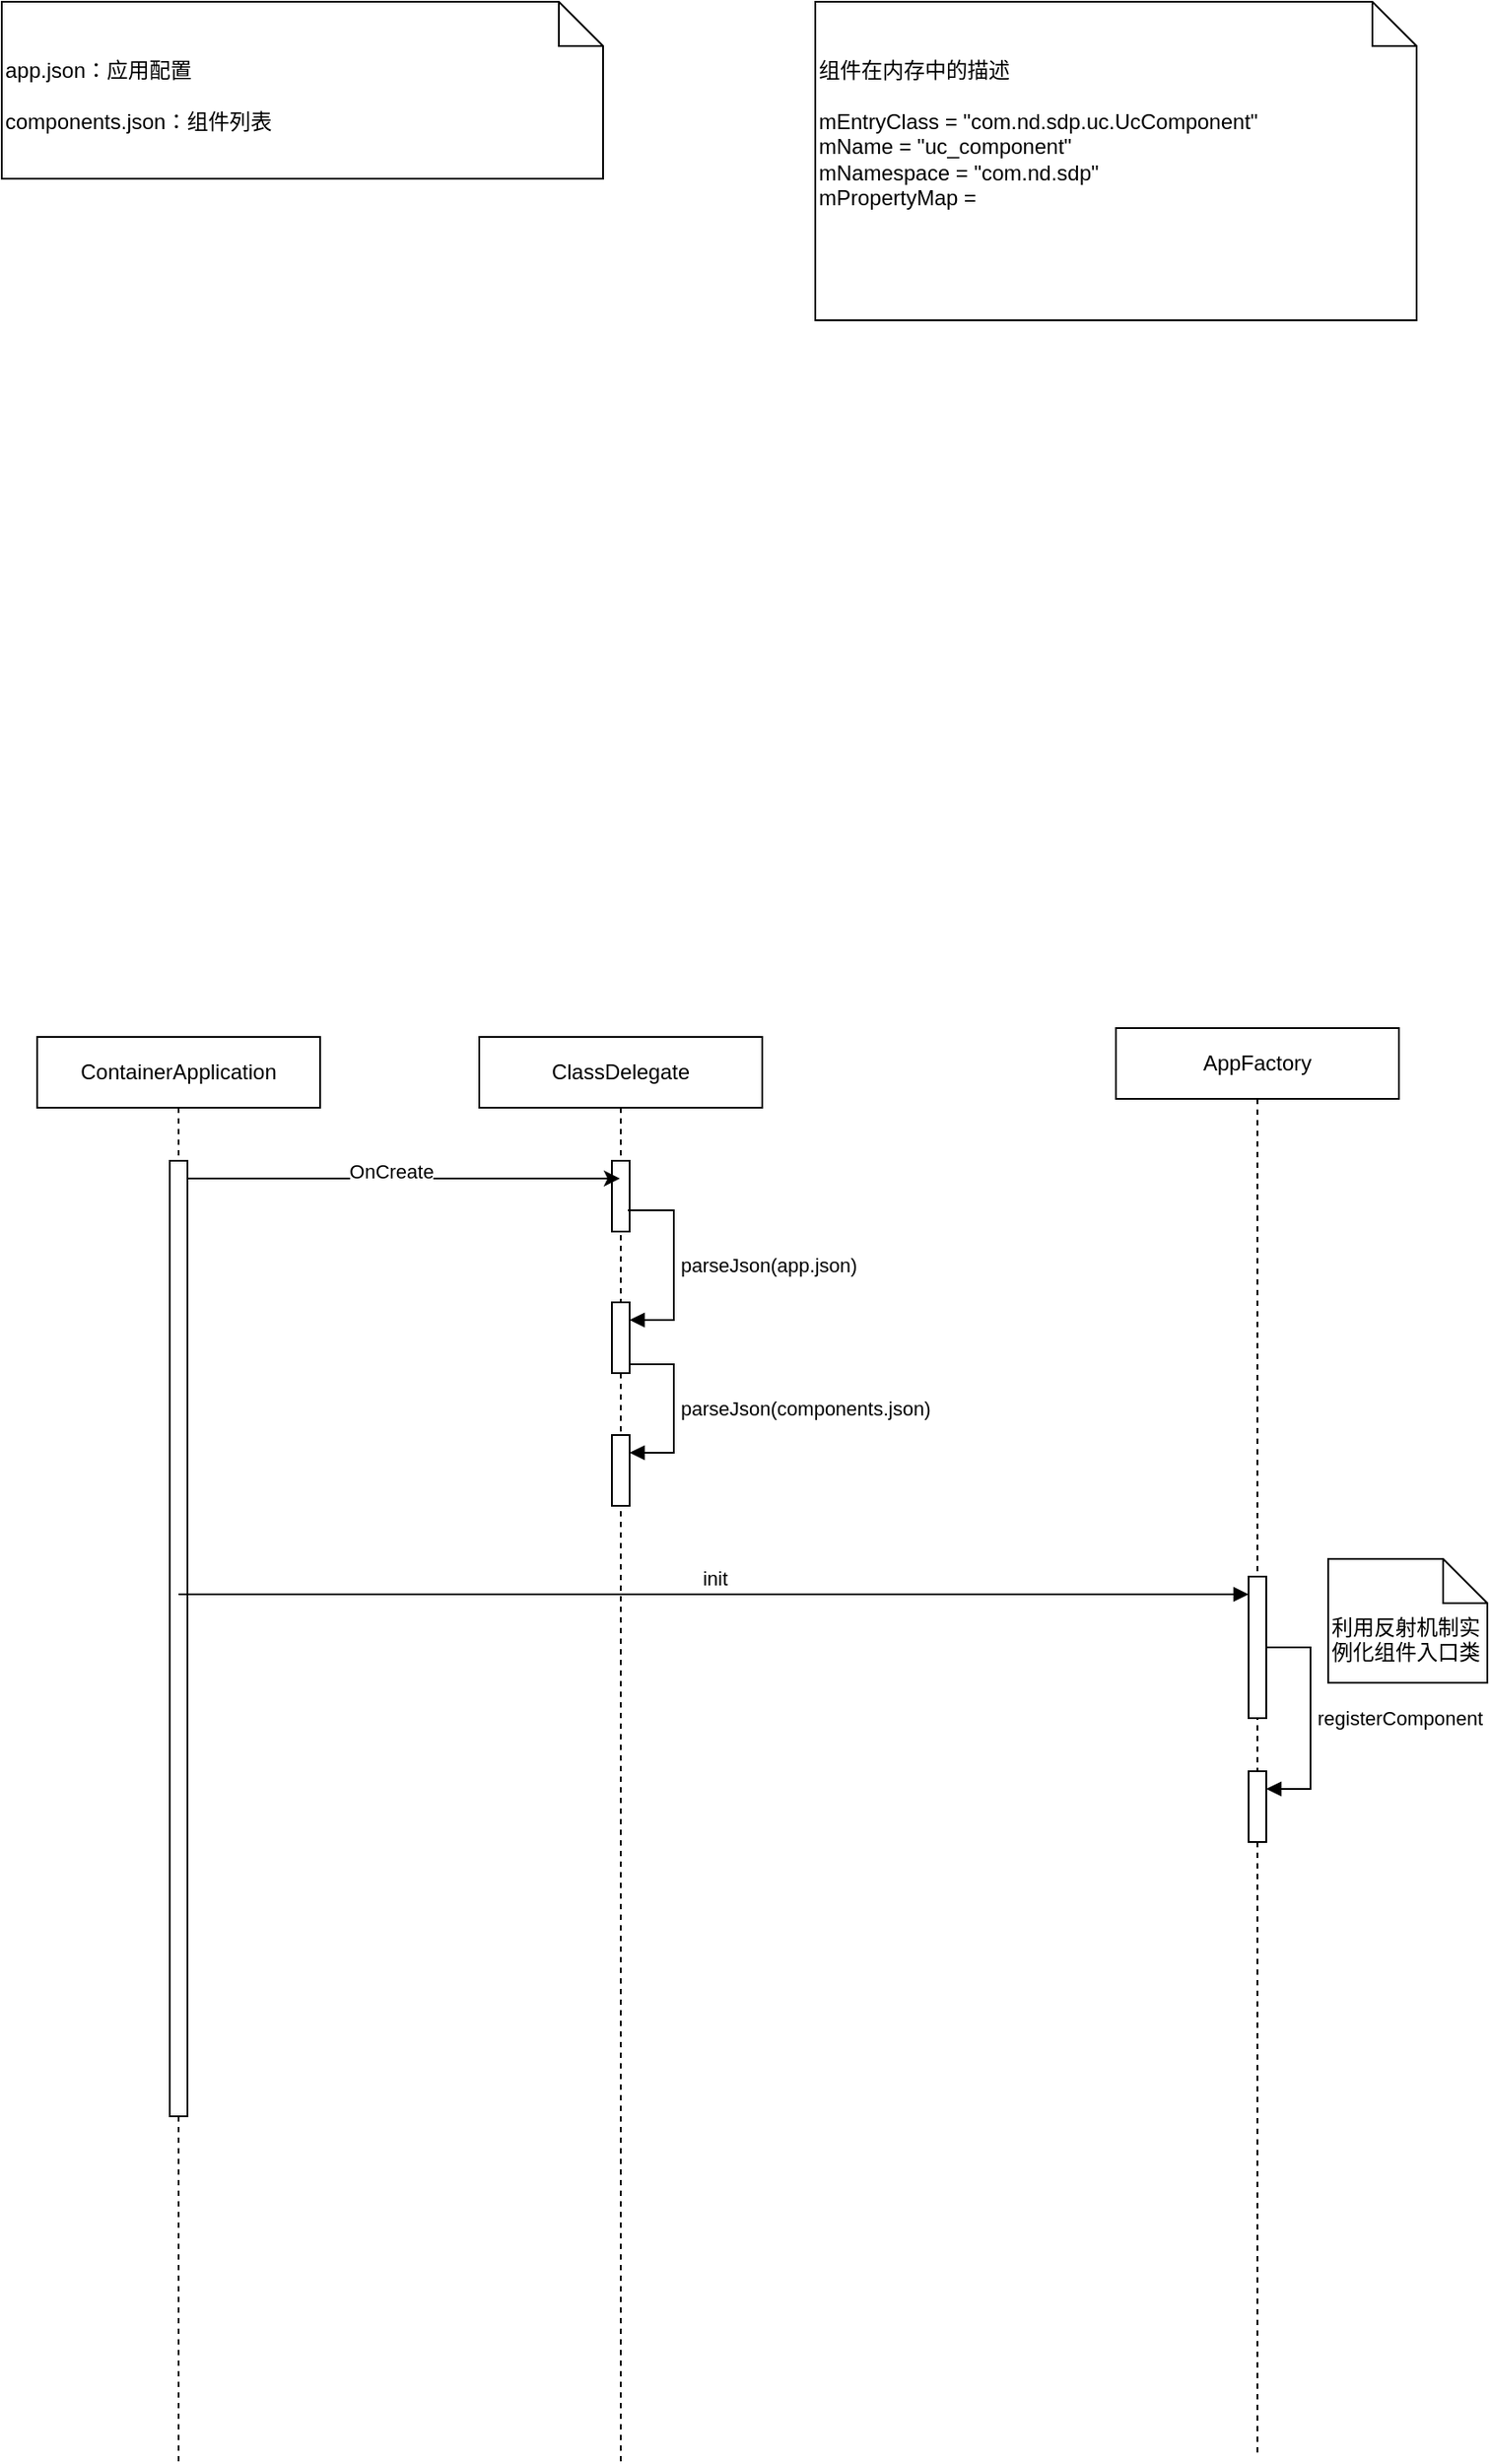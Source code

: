 <mxfile version="20.8.23" type="github">
  <diagram name="第 1 页" id="u-AJXG04gfKVnk7us_Lw">
    <mxGraphModel dx="2261" dy="2077" grid="1" gridSize="10" guides="1" tooltips="1" connect="1" arrows="1" fold="1" page="1" pageScale="1" pageWidth="827" pageHeight="1169" math="0" shadow="0">
      <root>
        <mxCell id="0" />
        <mxCell id="1" parent="0" />
        <mxCell id="8PpBY6Rd-Wwwx4Sc7z_2-3" value="ContainerApplication" style="shape=umlLifeline;perimeter=lifelinePerimeter;whiteSpace=wrap;html=1;container=1;collapsible=0;recursiveResize=0;outlineConnect=0;" vertex="1" parent="1">
          <mxGeometry x="-190" y="435" width="160" height="805" as="geometry" />
        </mxCell>
        <mxCell id="8PpBY6Rd-Wwwx4Sc7z_2-4" value="" style="html=1;points=[];perimeter=orthogonalPerimeter;" vertex="1" parent="8PpBY6Rd-Wwwx4Sc7z_2-3">
          <mxGeometry x="75" y="70" width="10" height="540" as="geometry" />
        </mxCell>
        <mxCell id="8PpBY6Rd-Wwwx4Sc7z_2-6" value="ClassDelegate" style="shape=umlLifeline;perimeter=lifelinePerimeter;whiteSpace=wrap;html=1;container=1;collapsible=0;recursiveResize=0;outlineConnect=0;" vertex="1" parent="1">
          <mxGeometry x="60" y="435" width="160" height="805" as="geometry" />
        </mxCell>
        <mxCell id="8PpBY6Rd-Wwwx4Sc7z_2-7" value="" style="html=1;points=[];perimeter=orthogonalPerimeter;" vertex="1" parent="8PpBY6Rd-Wwwx4Sc7z_2-6">
          <mxGeometry x="75" y="70" width="10" height="40" as="geometry" />
        </mxCell>
        <mxCell id="8PpBY6Rd-Wwwx4Sc7z_2-23" value="" style="html=1;points=[];perimeter=orthogonalPerimeter;outlineConnect=0;targetShapes=umlLifeline;portConstraint=eastwest;newEdgeStyle={&quot;edgeStyle&quot;:&quot;elbowEdgeStyle&quot;,&quot;elbow&quot;:&quot;vertical&quot;,&quot;curved&quot;:0,&quot;rounded&quot;:0};" vertex="1" parent="8PpBY6Rd-Wwwx4Sc7z_2-6">
          <mxGeometry x="75" y="150" width="10" height="40" as="geometry" />
        </mxCell>
        <mxCell id="8PpBY6Rd-Wwwx4Sc7z_2-24" value="parseJson(app.json)" style="html=1;align=left;spacingLeft=2;endArrow=block;rounded=0;edgeStyle=orthogonalEdgeStyle;curved=0;rounded=0;exitX=0.9;exitY=0.7;exitDx=0;exitDy=0;exitPerimeter=0;" edge="1" target="8PpBY6Rd-Wwwx4Sc7z_2-23" parent="8PpBY6Rd-Wwwx4Sc7z_2-6" source="8PpBY6Rd-Wwwx4Sc7z_2-7">
          <mxGeometry x="0.009" relative="1" as="geometry">
            <mxPoint x="80" y="130" as="sourcePoint" />
            <Array as="points">
              <mxPoint x="110" y="98" />
              <mxPoint x="110" y="160" />
            </Array>
            <mxPoint as="offset" />
          </mxGeometry>
        </mxCell>
        <mxCell id="8PpBY6Rd-Wwwx4Sc7z_2-31" value="" style="html=1;points=[];perimeter=orthogonalPerimeter;outlineConnect=0;targetShapes=umlLifeline;portConstraint=eastwest;newEdgeStyle={&quot;edgeStyle&quot;:&quot;elbowEdgeStyle&quot;,&quot;elbow&quot;:&quot;vertical&quot;,&quot;curved&quot;:0,&quot;rounded&quot;:0};" vertex="1" parent="8PpBY6Rd-Wwwx4Sc7z_2-6">
          <mxGeometry x="75" y="225" width="10" height="40" as="geometry" />
        </mxCell>
        <mxCell id="8PpBY6Rd-Wwwx4Sc7z_2-32" value="parseJson(components.json)" style="html=1;align=left;spacingLeft=2;endArrow=block;rounded=0;edgeStyle=orthogonalEdgeStyle;curved=0;rounded=0;" edge="1" target="8PpBY6Rd-Wwwx4Sc7z_2-31" parent="8PpBY6Rd-Wwwx4Sc7z_2-6" source="8PpBY6Rd-Wwwx4Sc7z_2-23">
          <mxGeometry relative="1" as="geometry">
            <mxPoint x="80" y="225" as="sourcePoint" />
            <Array as="points">
              <mxPoint x="110" y="185" />
              <mxPoint x="110" y="235" />
            </Array>
          </mxGeometry>
        </mxCell>
        <mxCell id="8PpBY6Rd-Wwwx4Sc7z_2-8" style="edgeStyle=orthogonalEdgeStyle;rounded=0;orthogonalLoop=1;jettySize=auto;html=1;" edge="1" parent="1" source="8PpBY6Rd-Wwwx4Sc7z_2-4" target="8PpBY6Rd-Wwwx4Sc7z_2-6">
          <mxGeometry relative="1" as="geometry">
            <Array as="points">
              <mxPoint x="50" y="515" />
              <mxPoint x="50" y="515" />
            </Array>
          </mxGeometry>
        </mxCell>
        <mxCell id="8PpBY6Rd-Wwwx4Sc7z_2-9" value="OnCreate" style="edgeLabel;html=1;align=center;verticalAlign=middle;resizable=0;points=[];" vertex="1" connectable="0" parent="8PpBY6Rd-Wwwx4Sc7z_2-8">
          <mxGeometry x="0.268" y="4" relative="1" as="geometry">
            <mxPoint x="-40" as="offset" />
          </mxGeometry>
        </mxCell>
        <mxCell id="8PpBY6Rd-Wwwx4Sc7z_2-28" value="app.json：应用配置&lt;br&gt;&lt;br&gt;components.json：组件列表&lt;br&gt;&lt;br&gt;" style="shape=note2;boundedLbl=1;whiteSpace=wrap;html=1;size=25;verticalAlign=top;align=left;" vertex="1" parent="1">
          <mxGeometry x="-210" y="-150" width="340" height="100" as="geometry" />
        </mxCell>
        <mxCell id="8PpBY6Rd-Wwwx4Sc7z_2-29" value="&lt;div&gt;组件在内存中的描述&lt;/div&gt;&lt;div&gt;&lt;br&gt;&lt;/div&gt;&lt;div&gt;mEntryClass = &quot;com.nd.sdp.uc.UcComponent&quot;&lt;/div&gt;&lt;div&gt;mName = &quot;uc_component&quot;&lt;/div&gt;&lt;div&gt;mNamespace = &quot;com.nd.sdp&quot;&lt;/div&gt;&lt;div&gt;mPropertyMap =&amp;nbsp;&lt;/div&gt;" style="shape=note2;boundedLbl=1;whiteSpace=wrap;html=1;size=25;verticalAlign=top;align=left;" vertex="1" parent="1">
          <mxGeometry x="250" y="-150" width="340" height="180" as="geometry" />
        </mxCell>
        <mxCell id="8PpBY6Rd-Wwwx4Sc7z_2-33" value="AppFactory" style="shape=umlLifeline;perimeter=lifelinePerimeter;whiteSpace=wrap;html=1;container=1;collapsible=0;recursiveResize=0;outlineConnect=0;" vertex="1" parent="1">
          <mxGeometry x="420" y="430" width="160" height="805" as="geometry" />
        </mxCell>
        <mxCell id="8PpBY6Rd-Wwwx4Sc7z_2-42" value="" style="html=1;points=[];perimeter=orthogonalPerimeter;outlineConnect=0;targetShapes=umlLifeline;portConstraint=eastwest;newEdgeStyle={&quot;edgeStyle&quot;:&quot;elbowEdgeStyle&quot;,&quot;elbow&quot;:&quot;vertical&quot;,&quot;curved&quot;:0,&quot;rounded&quot;:0};" vertex="1" parent="8PpBY6Rd-Wwwx4Sc7z_2-33">
          <mxGeometry x="75" y="310" width="10" height="80" as="geometry" />
        </mxCell>
        <mxCell id="8PpBY6Rd-Wwwx4Sc7z_2-45" value="" style="html=1;points=[];perimeter=orthogonalPerimeter;outlineConnect=0;targetShapes=umlLifeline;portConstraint=eastwest;newEdgeStyle={&quot;edgeStyle&quot;:&quot;elbowEdgeStyle&quot;,&quot;elbow&quot;:&quot;vertical&quot;,&quot;curved&quot;:0,&quot;rounded&quot;:0};" vertex="1" parent="8PpBY6Rd-Wwwx4Sc7z_2-33">
          <mxGeometry x="75" y="420" width="10" height="40" as="geometry" />
        </mxCell>
        <mxCell id="8PpBY6Rd-Wwwx4Sc7z_2-46" value="registerComponent" style="html=1;align=left;spacingLeft=2;endArrow=block;rounded=0;edgeStyle=orthogonalEdgeStyle;curved=0;rounded=0;" edge="1" target="8PpBY6Rd-Wwwx4Sc7z_2-45" parent="8PpBY6Rd-Wwwx4Sc7z_2-33" source="8PpBY6Rd-Wwwx4Sc7z_2-42">
          <mxGeometry relative="1" as="geometry">
            <mxPoint x="80" y="400" as="sourcePoint" />
            <Array as="points">
              <mxPoint x="110" y="350" />
              <mxPoint x="110" y="430" />
            </Array>
            <mxPoint as="offset" />
          </mxGeometry>
        </mxCell>
        <mxCell id="8PpBY6Rd-Wwwx4Sc7z_2-43" value="init" style="html=1;verticalAlign=bottom;endArrow=block;edgeStyle=elbowEdgeStyle;elbow=vertical;curved=0;rounded=0;" edge="1" target="8PpBY6Rd-Wwwx4Sc7z_2-42" parent="1" source="8PpBY6Rd-Wwwx4Sc7z_2-3">
          <mxGeometry relative="1" as="geometry">
            <mxPoint x="425" y="740" as="sourcePoint" />
            <Array as="points">
              <mxPoint x="220" y="750" />
            </Array>
          </mxGeometry>
        </mxCell>
        <mxCell id="8PpBY6Rd-Wwwx4Sc7z_2-47" value="利用反射机制实例化组件入口类" style="shape=note2;boundedLbl=1;whiteSpace=wrap;html=1;size=25;verticalAlign=top;align=left;" vertex="1" parent="1">
          <mxGeometry x="540" y="730" width="90" height="70" as="geometry" />
        </mxCell>
      </root>
    </mxGraphModel>
  </diagram>
</mxfile>
